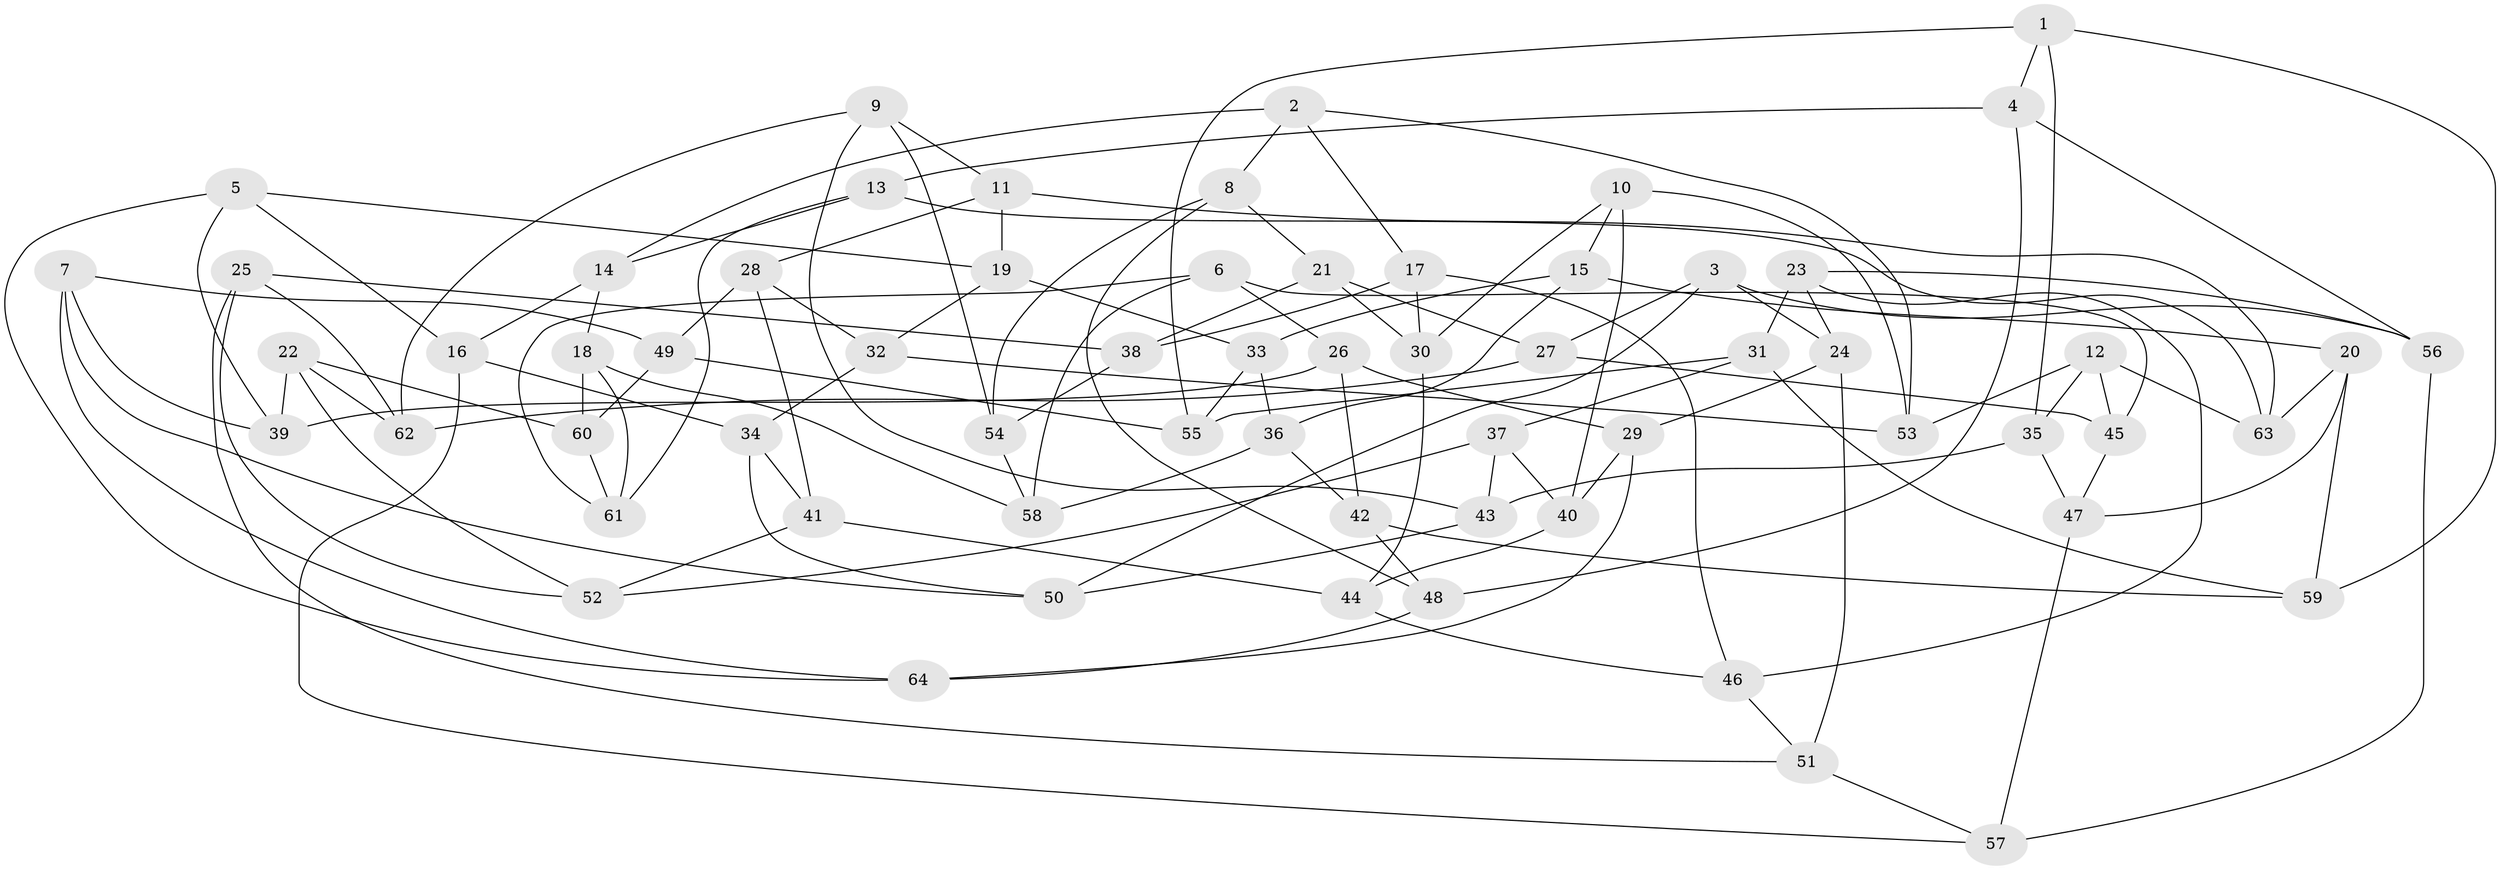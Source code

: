 // coarse degree distribution, {4: 0.3157894736842105, 6: 0.5263157894736842, 5: 0.15789473684210525}
// Generated by graph-tools (version 1.1) at 2025/52/02/27/25 19:52:34]
// undirected, 64 vertices, 128 edges
graph export_dot {
graph [start="1"]
  node [color=gray90,style=filled];
  1;
  2;
  3;
  4;
  5;
  6;
  7;
  8;
  9;
  10;
  11;
  12;
  13;
  14;
  15;
  16;
  17;
  18;
  19;
  20;
  21;
  22;
  23;
  24;
  25;
  26;
  27;
  28;
  29;
  30;
  31;
  32;
  33;
  34;
  35;
  36;
  37;
  38;
  39;
  40;
  41;
  42;
  43;
  44;
  45;
  46;
  47;
  48;
  49;
  50;
  51;
  52;
  53;
  54;
  55;
  56;
  57;
  58;
  59;
  60;
  61;
  62;
  63;
  64;
  1 -- 35;
  1 -- 59;
  1 -- 55;
  1 -- 4;
  2 -- 17;
  2 -- 8;
  2 -- 53;
  2 -- 14;
  3 -- 27;
  3 -- 56;
  3 -- 50;
  3 -- 24;
  4 -- 56;
  4 -- 13;
  4 -- 48;
  5 -- 39;
  5 -- 16;
  5 -- 64;
  5 -- 19;
  6 -- 45;
  6 -- 58;
  6 -- 61;
  6 -- 26;
  7 -- 50;
  7 -- 49;
  7 -- 64;
  7 -- 39;
  8 -- 48;
  8 -- 21;
  8 -- 54;
  9 -- 54;
  9 -- 62;
  9 -- 11;
  9 -- 43;
  10 -- 15;
  10 -- 30;
  10 -- 40;
  10 -- 53;
  11 -- 19;
  11 -- 28;
  11 -- 63;
  12 -- 35;
  12 -- 53;
  12 -- 45;
  12 -- 63;
  13 -- 61;
  13 -- 14;
  13 -- 63;
  14 -- 16;
  14 -- 18;
  15 -- 36;
  15 -- 20;
  15 -- 33;
  16 -- 34;
  16 -- 57;
  17 -- 30;
  17 -- 46;
  17 -- 38;
  18 -- 61;
  18 -- 58;
  18 -- 60;
  19 -- 33;
  19 -- 32;
  20 -- 47;
  20 -- 59;
  20 -- 63;
  21 -- 27;
  21 -- 30;
  21 -- 38;
  22 -- 62;
  22 -- 39;
  22 -- 52;
  22 -- 60;
  23 -- 31;
  23 -- 46;
  23 -- 24;
  23 -- 56;
  24 -- 51;
  24 -- 29;
  25 -- 51;
  25 -- 62;
  25 -- 52;
  25 -- 38;
  26 -- 42;
  26 -- 29;
  26 -- 39;
  27 -- 45;
  27 -- 62;
  28 -- 41;
  28 -- 49;
  28 -- 32;
  29 -- 40;
  29 -- 64;
  30 -- 44;
  31 -- 37;
  31 -- 59;
  31 -- 55;
  32 -- 34;
  32 -- 53;
  33 -- 55;
  33 -- 36;
  34 -- 50;
  34 -- 41;
  35 -- 47;
  35 -- 43;
  36 -- 42;
  36 -- 58;
  37 -- 40;
  37 -- 52;
  37 -- 43;
  38 -- 54;
  40 -- 44;
  41 -- 44;
  41 -- 52;
  42 -- 48;
  42 -- 59;
  43 -- 50;
  44 -- 46;
  45 -- 47;
  46 -- 51;
  47 -- 57;
  48 -- 64;
  49 -- 60;
  49 -- 55;
  51 -- 57;
  54 -- 58;
  56 -- 57;
  60 -- 61;
}
